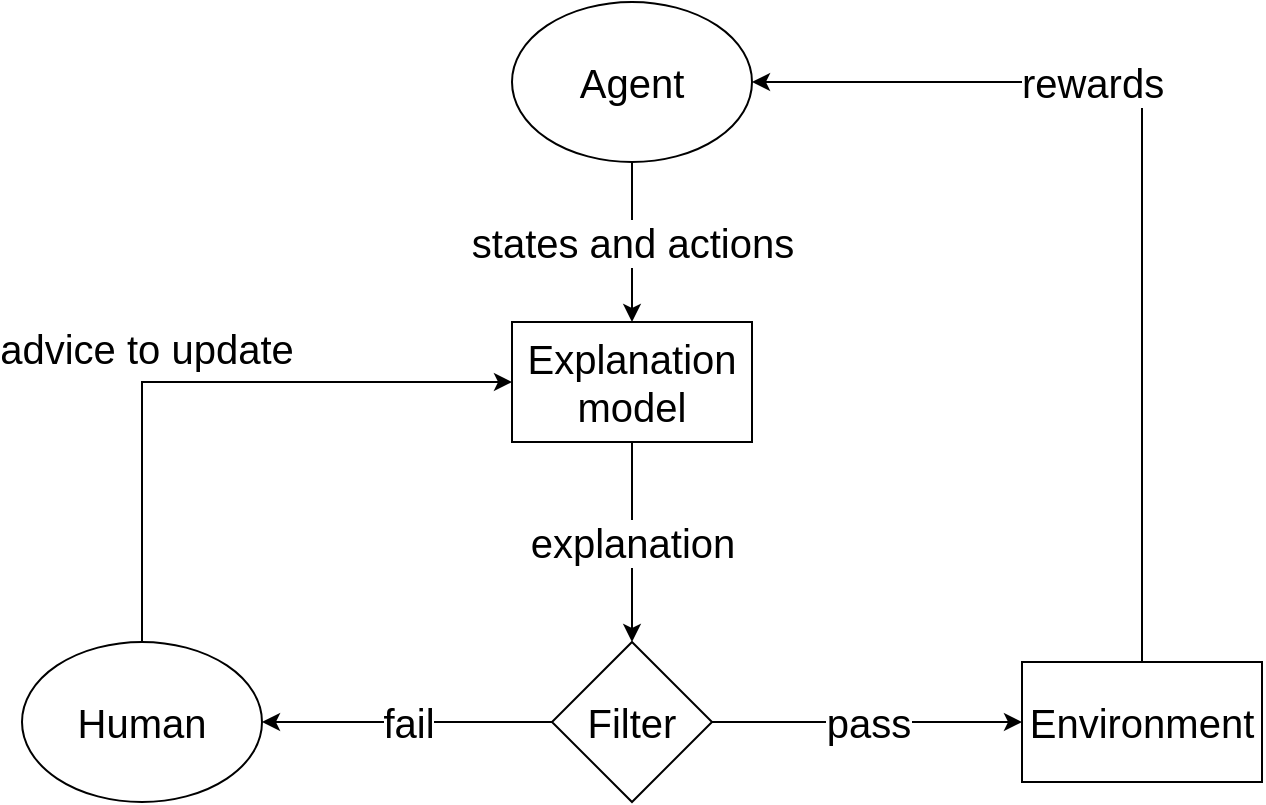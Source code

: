 <mxfile version="15.4.3" type="github">
  <diagram id="hfisGCpkYvtmeZW-5p2r" name="Page-1">
    <mxGraphModel dx="868" dy="478" grid="1" gridSize="10" guides="1" tooltips="1" connect="1" arrows="1" fold="1" page="1" pageScale="1" pageWidth="850" pageHeight="1100" math="0" shadow="0">
      <root>
        <mxCell id="0" />
        <mxCell id="1" parent="0" />
        <mxCell id="23xbA3XrxommICAyEXQ8-9" value="explanation" style="edgeStyle=orthogonalEdgeStyle;rounded=0;orthogonalLoop=1;jettySize=auto;html=1;exitX=0.5;exitY=1;exitDx=0;exitDy=0;entryX=0.5;entryY=0;entryDx=0;entryDy=0;fontSize=20;" parent="1" source="23xbA3XrxommICAyEXQ8-1" target="23xbA3XrxommICAyEXQ8-6" edge="1">
          <mxGeometry relative="1" as="geometry">
            <Array as="points">
              <mxPoint x="365" y="310" />
              <mxPoint x="365" y="310" />
            </Array>
          </mxGeometry>
        </mxCell>
        <mxCell id="23xbA3XrxommICAyEXQ8-1" value="Explanation model" style="rounded=0;whiteSpace=wrap;html=1;fontSize=20;" parent="1" vertex="1">
          <mxGeometry x="305" y="240" width="120" height="60" as="geometry" />
        </mxCell>
        <mxCell id="23xbA3XrxommICAyEXQ8-13" style="edgeStyle=orthogonalEdgeStyle;rounded=0;orthogonalLoop=1;jettySize=auto;html=1;exitX=0.5;exitY=0;exitDx=0;exitDy=0;entryX=0;entryY=0.5;entryDx=0;entryDy=0;fontSize=20;" parent="1" source="23xbA3XrxommICAyEXQ8-2" target="23xbA3XrxommICAyEXQ8-1" edge="1">
          <mxGeometry relative="1" as="geometry" />
        </mxCell>
        <mxCell id="23xbA3XrxommICAyEXQ8-17" value="advice to update" style="edgeLabel;html=1;align=center;verticalAlign=middle;resizable=0;points=[];fontSize=20;" parent="23xbA3XrxommICAyEXQ8-13" vertex="1" connectable="0">
          <mxGeometry x="-0.168" y="1" relative="1" as="geometry">
            <mxPoint x="1" y="-16" as="offset" />
          </mxGeometry>
        </mxCell>
        <mxCell id="23xbA3XrxommICAyEXQ8-2" value="Human" style="ellipse;whiteSpace=wrap;html=1;fontSize=20;" parent="1" vertex="1">
          <mxGeometry x="60" y="400" width="120" height="80" as="geometry" />
        </mxCell>
        <mxCell id="-c3F_xC4dnhe_zyFxtBt-1" value="states and actions" style="edgeStyle=orthogonalEdgeStyle;rounded=0;orthogonalLoop=1;jettySize=auto;html=1;exitX=0.5;exitY=1;exitDx=0;exitDy=0;entryX=0.5;entryY=0;entryDx=0;entryDy=0;fontSize=20;" edge="1" parent="1" source="23xbA3XrxommICAyEXQ8-3" target="23xbA3XrxommICAyEXQ8-1">
          <mxGeometry relative="1" as="geometry" />
        </mxCell>
        <mxCell id="23xbA3XrxommICAyEXQ8-3" value="Agent" style="ellipse;whiteSpace=wrap;html=1;fontSize=20;" parent="1" vertex="1">
          <mxGeometry x="305" y="80" width="120" height="80" as="geometry" />
        </mxCell>
        <mxCell id="23xbA3XrxommICAyEXQ8-10" value="fail" style="edgeStyle=orthogonalEdgeStyle;rounded=0;orthogonalLoop=1;jettySize=auto;html=1;exitX=0;exitY=0.5;exitDx=0;exitDy=0;entryX=1;entryY=0.5;entryDx=0;entryDy=0;fontSize=20;" parent="1" source="23xbA3XrxommICAyEXQ8-6" target="23xbA3XrxommICAyEXQ8-2" edge="1">
          <mxGeometry relative="1" as="geometry" />
        </mxCell>
        <mxCell id="23xbA3XrxommICAyEXQ8-12" value="pass" style="edgeStyle=orthogonalEdgeStyle;rounded=0;orthogonalLoop=1;jettySize=auto;html=1;exitX=1;exitY=0.5;exitDx=0;exitDy=0;entryX=0;entryY=0.5;entryDx=0;entryDy=0;fontSize=20;" parent="1" source="23xbA3XrxommICAyEXQ8-6" target="23xbA3XrxommICAyEXQ8-7" edge="1">
          <mxGeometry relative="1" as="geometry" />
        </mxCell>
        <mxCell id="23xbA3XrxommICAyEXQ8-6" value="Filter" style="rhombus;whiteSpace=wrap;html=1;fontSize=20;" parent="1" vertex="1">
          <mxGeometry x="325" y="400" width="80" height="80" as="geometry" />
        </mxCell>
        <mxCell id="23xbA3XrxommICAyEXQ8-14" style="edgeStyle=orthogonalEdgeStyle;rounded=0;orthogonalLoop=1;jettySize=auto;html=1;exitX=0.5;exitY=0;exitDx=0;exitDy=0;entryX=1;entryY=0.5;entryDx=0;entryDy=0;fontSize=20;" parent="1" source="23xbA3XrxommICAyEXQ8-7" target="23xbA3XrxommICAyEXQ8-3" edge="1">
          <mxGeometry relative="1" as="geometry" />
        </mxCell>
        <mxCell id="23xbA3XrxommICAyEXQ8-21" value="rewards" style="edgeLabel;html=1;align=center;verticalAlign=middle;resizable=0;points=[];fontSize=20;" parent="23xbA3XrxommICAyEXQ8-14" vertex="1" connectable="0">
          <mxGeometry x="0.302" relative="1" as="geometry">
            <mxPoint as="offset" />
          </mxGeometry>
        </mxCell>
        <mxCell id="23xbA3XrxommICAyEXQ8-7" value="Environment" style="rounded=0;whiteSpace=wrap;html=1;fontSize=20;" parent="1" vertex="1">
          <mxGeometry x="560" y="410" width="120" height="60" as="geometry" />
        </mxCell>
      </root>
    </mxGraphModel>
  </diagram>
</mxfile>
